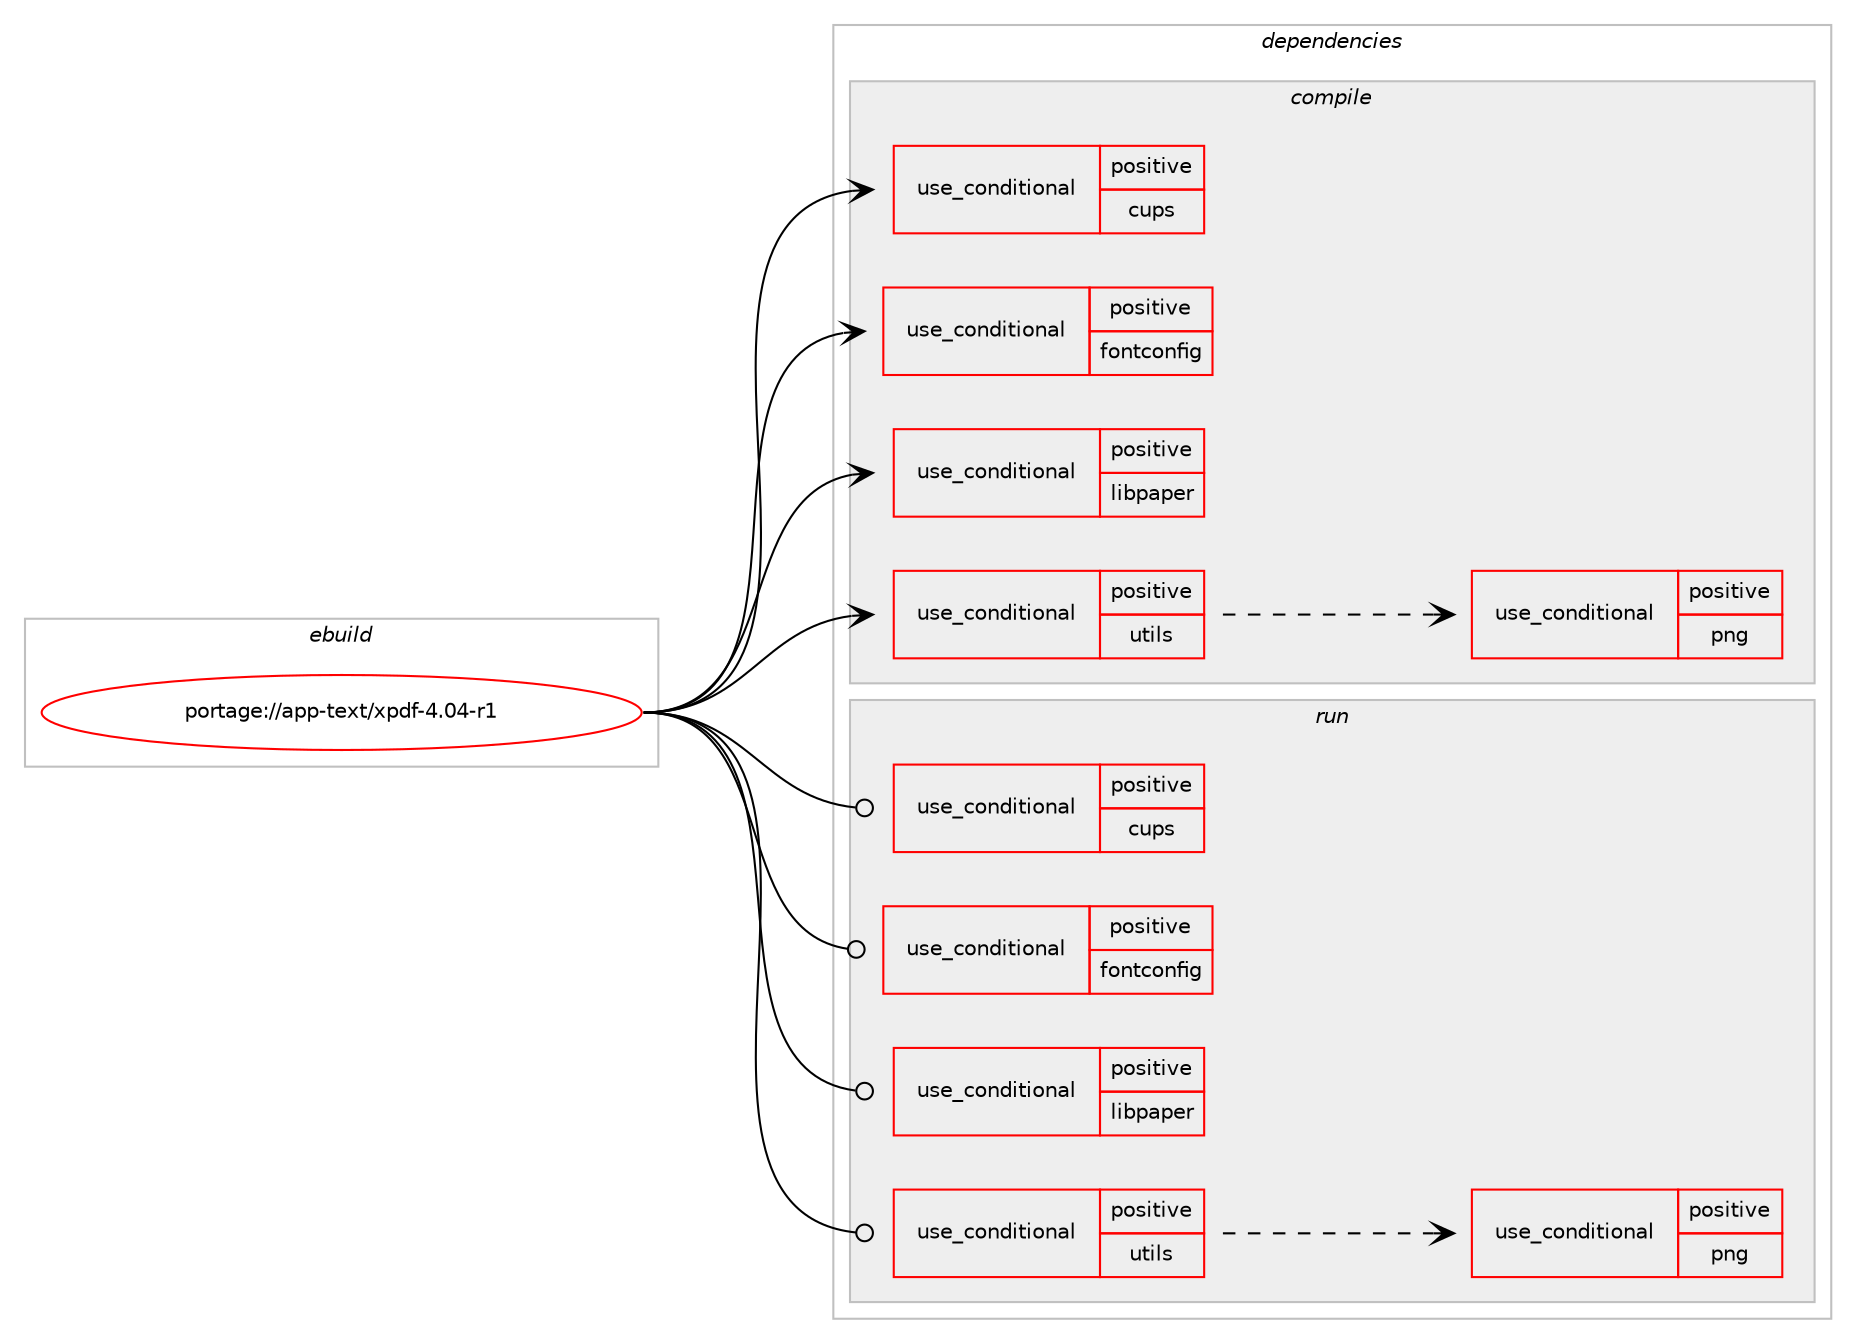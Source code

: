 digraph prolog {

# *************
# Graph options
# *************

newrank=true;
concentrate=true;
compound=true;
graph [rankdir=LR,fontname=Helvetica,fontsize=10,ranksep=1.5];#, ranksep=2.5, nodesep=0.2];
edge  [arrowhead=vee];
node  [fontname=Helvetica,fontsize=10];

# **********
# The ebuild
# **********

subgraph cluster_leftcol {
color=gray;
rank=same;
label=<<i>ebuild</i>>;
id [label="portage://app-text/xpdf-4.04-r1", color=red, width=4, href="../app-text/xpdf-4.04-r1.svg"];
}

# ****************
# The dependencies
# ****************

subgraph cluster_midcol {
color=gray;
label=<<i>dependencies</i>>;
subgraph cluster_compile {
fillcolor="#eeeeee";
style=filled;
label=<<i>compile</i>>;
subgraph cond15862 {
dependency27301 [label=<<TABLE BORDER="0" CELLBORDER="1" CELLSPACING="0" CELLPADDING="4"><TR><TD ROWSPAN="3" CELLPADDING="10">use_conditional</TD></TR><TR><TD>positive</TD></TR><TR><TD>cups</TD></TR></TABLE>>, shape=none, color=red];
# *** BEGIN UNKNOWN DEPENDENCY TYPE (TODO) ***
# dependency27301 -> package_dependency(portage://app-text/xpdf-4.04-r1,install,no,dev-qt,qtprintsupport,none,[,,],[slot(5)],[use(enable(cups),none)])
# *** END UNKNOWN DEPENDENCY TYPE (TODO) ***

# *** BEGIN UNKNOWN DEPENDENCY TYPE (TODO) ***
# dependency27301 -> package_dependency(portage://app-text/xpdf-4.04-r1,install,no,net-print,cups,none,[,,],[],[])
# *** END UNKNOWN DEPENDENCY TYPE (TODO) ***

}
id:e -> dependency27301:w [weight=20,style="solid",arrowhead="vee"];
subgraph cond15863 {
dependency27302 [label=<<TABLE BORDER="0" CELLBORDER="1" CELLSPACING="0" CELLPADDING="4"><TR><TD ROWSPAN="3" CELLPADDING="10">use_conditional</TD></TR><TR><TD>positive</TD></TR><TR><TD>fontconfig</TD></TR></TABLE>>, shape=none, color=red];
# *** BEGIN UNKNOWN DEPENDENCY TYPE (TODO) ***
# dependency27302 -> package_dependency(portage://app-text/xpdf-4.04-r1,install,no,media-libs,fontconfig,none,[,,],[],[])
# *** END UNKNOWN DEPENDENCY TYPE (TODO) ***

}
id:e -> dependency27302:w [weight=20,style="solid",arrowhead="vee"];
subgraph cond15864 {
dependency27303 [label=<<TABLE BORDER="0" CELLBORDER="1" CELLSPACING="0" CELLPADDING="4"><TR><TD ROWSPAN="3" CELLPADDING="10">use_conditional</TD></TR><TR><TD>positive</TD></TR><TR><TD>libpaper</TD></TR></TABLE>>, shape=none, color=red];
# *** BEGIN UNKNOWN DEPENDENCY TYPE (TODO) ***
# dependency27303 -> package_dependency(portage://app-text/xpdf-4.04-r1,install,no,app-text,libpaper,none,[,,],any_same_slot,[])
# *** END UNKNOWN DEPENDENCY TYPE (TODO) ***

}
id:e -> dependency27303:w [weight=20,style="solid",arrowhead="vee"];
subgraph cond15865 {
dependency27304 [label=<<TABLE BORDER="0" CELLBORDER="1" CELLSPACING="0" CELLPADDING="4"><TR><TD ROWSPAN="3" CELLPADDING="10">use_conditional</TD></TR><TR><TD>positive</TD></TR><TR><TD>utils</TD></TR></TABLE>>, shape=none, color=red];
subgraph cond15866 {
dependency27305 [label=<<TABLE BORDER="0" CELLBORDER="1" CELLSPACING="0" CELLPADDING="4"><TR><TD ROWSPAN="3" CELLPADDING="10">use_conditional</TD></TR><TR><TD>positive</TD></TR><TR><TD>png</TD></TR></TABLE>>, shape=none, color=red];
# *** BEGIN UNKNOWN DEPENDENCY TYPE (TODO) ***
# dependency27305 -> package_dependency(portage://app-text/xpdf-4.04-r1,install,no,media-libs,libpng,none,[,,],[slot(0)],[])
# *** END UNKNOWN DEPENDENCY TYPE (TODO) ***

}
dependency27304:e -> dependency27305:w [weight=20,style="dashed",arrowhead="vee"];
}
id:e -> dependency27304:w [weight=20,style="solid",arrowhead="vee"];
# *** BEGIN UNKNOWN DEPENDENCY TYPE (TODO) ***
# id -> package_dependency(portage://app-text/xpdf-4.04-r1,install,no,dev-qt,qtnetwork,none,[,,],[slot(5)],[])
# *** END UNKNOWN DEPENDENCY TYPE (TODO) ***

# *** BEGIN UNKNOWN DEPENDENCY TYPE (TODO) ***
# id -> package_dependency(portage://app-text/xpdf-4.04-r1,install,no,dev-qt,qtwidgets,none,[,,],[slot(5)],[])
# *** END UNKNOWN DEPENDENCY TYPE (TODO) ***

# *** BEGIN UNKNOWN DEPENDENCY TYPE (TODO) ***
# id -> package_dependency(portage://app-text/xpdf-4.04-r1,install,no,media-libs,freetype,none,[,,],[],[])
# *** END UNKNOWN DEPENDENCY TYPE (TODO) ***

# *** BEGIN UNKNOWN DEPENDENCY TYPE (TODO) ***
# id -> package_dependency(portage://app-text/xpdf-4.04-r1,install,no,sys-libs,zlib,none,[,,],[],[])
# *** END UNKNOWN DEPENDENCY TYPE (TODO) ***

}
subgraph cluster_compileandrun {
fillcolor="#eeeeee";
style=filled;
label=<<i>compile and run</i>>;
}
subgraph cluster_run {
fillcolor="#eeeeee";
style=filled;
label=<<i>run</i>>;
subgraph cond15867 {
dependency27306 [label=<<TABLE BORDER="0" CELLBORDER="1" CELLSPACING="0" CELLPADDING="4"><TR><TD ROWSPAN="3" CELLPADDING="10">use_conditional</TD></TR><TR><TD>positive</TD></TR><TR><TD>cups</TD></TR></TABLE>>, shape=none, color=red];
# *** BEGIN UNKNOWN DEPENDENCY TYPE (TODO) ***
# dependency27306 -> package_dependency(portage://app-text/xpdf-4.04-r1,run,no,dev-qt,qtprintsupport,none,[,,],[slot(5)],[use(enable(cups),none)])
# *** END UNKNOWN DEPENDENCY TYPE (TODO) ***

# *** BEGIN UNKNOWN DEPENDENCY TYPE (TODO) ***
# dependency27306 -> package_dependency(portage://app-text/xpdf-4.04-r1,run,no,net-print,cups,none,[,,],[],[])
# *** END UNKNOWN DEPENDENCY TYPE (TODO) ***

}
id:e -> dependency27306:w [weight=20,style="solid",arrowhead="odot"];
subgraph cond15868 {
dependency27307 [label=<<TABLE BORDER="0" CELLBORDER="1" CELLSPACING="0" CELLPADDING="4"><TR><TD ROWSPAN="3" CELLPADDING="10">use_conditional</TD></TR><TR><TD>positive</TD></TR><TR><TD>fontconfig</TD></TR></TABLE>>, shape=none, color=red];
# *** BEGIN UNKNOWN DEPENDENCY TYPE (TODO) ***
# dependency27307 -> package_dependency(portage://app-text/xpdf-4.04-r1,run,no,media-libs,fontconfig,none,[,,],[],[])
# *** END UNKNOWN DEPENDENCY TYPE (TODO) ***

}
id:e -> dependency27307:w [weight=20,style="solid",arrowhead="odot"];
subgraph cond15869 {
dependency27308 [label=<<TABLE BORDER="0" CELLBORDER="1" CELLSPACING="0" CELLPADDING="4"><TR><TD ROWSPAN="3" CELLPADDING="10">use_conditional</TD></TR><TR><TD>positive</TD></TR><TR><TD>libpaper</TD></TR></TABLE>>, shape=none, color=red];
# *** BEGIN UNKNOWN DEPENDENCY TYPE (TODO) ***
# dependency27308 -> package_dependency(portage://app-text/xpdf-4.04-r1,run,no,app-text,libpaper,none,[,,],any_same_slot,[])
# *** END UNKNOWN DEPENDENCY TYPE (TODO) ***

}
id:e -> dependency27308:w [weight=20,style="solid",arrowhead="odot"];
subgraph cond15870 {
dependency27309 [label=<<TABLE BORDER="0" CELLBORDER="1" CELLSPACING="0" CELLPADDING="4"><TR><TD ROWSPAN="3" CELLPADDING="10">use_conditional</TD></TR><TR><TD>positive</TD></TR><TR><TD>utils</TD></TR></TABLE>>, shape=none, color=red];
subgraph cond15871 {
dependency27310 [label=<<TABLE BORDER="0" CELLBORDER="1" CELLSPACING="0" CELLPADDING="4"><TR><TD ROWSPAN="3" CELLPADDING="10">use_conditional</TD></TR><TR><TD>positive</TD></TR><TR><TD>png</TD></TR></TABLE>>, shape=none, color=red];
# *** BEGIN UNKNOWN DEPENDENCY TYPE (TODO) ***
# dependency27310 -> package_dependency(portage://app-text/xpdf-4.04-r1,run,no,media-libs,libpng,none,[,,],[slot(0)],[])
# *** END UNKNOWN DEPENDENCY TYPE (TODO) ***

}
dependency27309:e -> dependency27310:w [weight=20,style="dashed",arrowhead="vee"];
}
id:e -> dependency27309:w [weight=20,style="solid",arrowhead="odot"];
# *** BEGIN UNKNOWN DEPENDENCY TYPE (TODO) ***
# id -> package_dependency(portage://app-text/xpdf-4.04-r1,run,no,dev-qt,qtnetwork,none,[,,],[slot(5)],[])
# *** END UNKNOWN DEPENDENCY TYPE (TODO) ***

# *** BEGIN UNKNOWN DEPENDENCY TYPE (TODO) ***
# id -> package_dependency(portage://app-text/xpdf-4.04-r1,run,no,dev-qt,qtsvg,none,[,,],[slot(5)],[])
# *** END UNKNOWN DEPENDENCY TYPE (TODO) ***

# *** BEGIN UNKNOWN DEPENDENCY TYPE (TODO) ***
# id -> package_dependency(portage://app-text/xpdf-4.04-r1,run,no,dev-qt,qtwidgets,none,[,,],[slot(5)],[])
# *** END UNKNOWN DEPENDENCY TYPE (TODO) ***

# *** BEGIN UNKNOWN DEPENDENCY TYPE (TODO) ***
# id -> package_dependency(portage://app-text/xpdf-4.04-r1,run,no,media-fonts,urw-fonts,none,[,,],[],[])
# *** END UNKNOWN DEPENDENCY TYPE (TODO) ***

# *** BEGIN UNKNOWN DEPENDENCY TYPE (TODO) ***
# id -> package_dependency(portage://app-text/xpdf-4.04-r1,run,no,media-libs,freetype,none,[,,],[],[])
# *** END UNKNOWN DEPENDENCY TYPE (TODO) ***

# *** BEGIN UNKNOWN DEPENDENCY TYPE (TODO) ***
# id -> package_dependency(portage://app-text/xpdf-4.04-r1,run,no,sys-libs,zlib,none,[,,],[],[])
# *** END UNKNOWN DEPENDENCY TYPE (TODO) ***

}
}

# **************
# The candidates
# **************

subgraph cluster_choices {
rank=same;
color=gray;
label=<<i>candidates</i>>;

}

}
